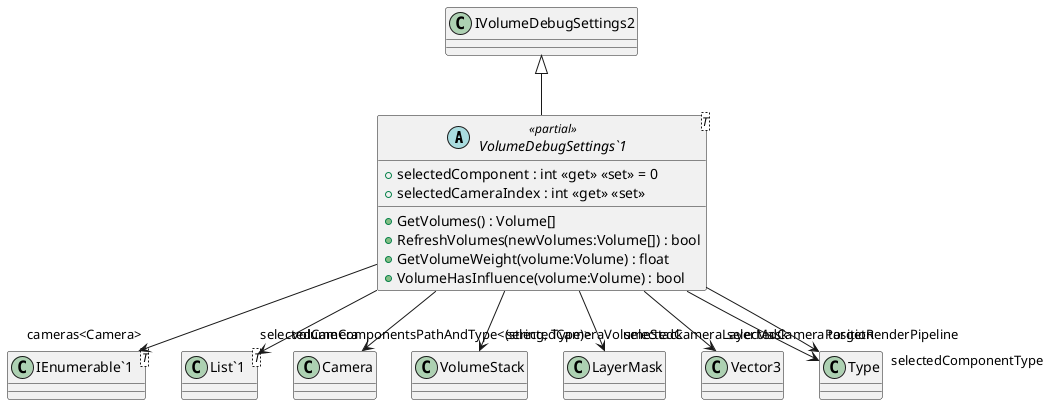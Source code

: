 @startuml
abstract class "VolumeDebugSettings`1"<T> <<partial>> {
    + selectedComponent : int <<get>> <<set>> = 0
    + selectedCameraIndex : int <<get>> <<set>>
    + GetVolumes() : Volume[]
    + RefreshVolumes(newVolumes:Volume[]) : bool
    + GetVolumeWeight(volume:Volume) : float
    + VolumeHasInfluence(volume:Volume) : bool
}
class "IEnumerable`1"<T> {
}
class "List`1"<T> {
}
IVolumeDebugSettings2 <|-- "VolumeDebugSettings`1"
"VolumeDebugSettings`1" --> "selectedCamera" Camera
"VolumeDebugSettings`1" --> "cameras<Camera>" "IEnumerable`1"
"VolumeDebugSettings`1" --> "selectedCameraVolumeStack" VolumeStack
"VolumeDebugSettings`1" --> "selectedCameraLayerMask" LayerMask
"VolumeDebugSettings`1" --> "selectedCameraPosition" Vector3
"VolumeDebugSettings`1" --> "selectedComponentType" Type
"VolumeDebugSettings`1" --> "volumeComponentsPathAndType<(string, Type)>" "List`1"
"VolumeDebugSettings`1" --> "targetRenderPipeline" Type
@enduml
